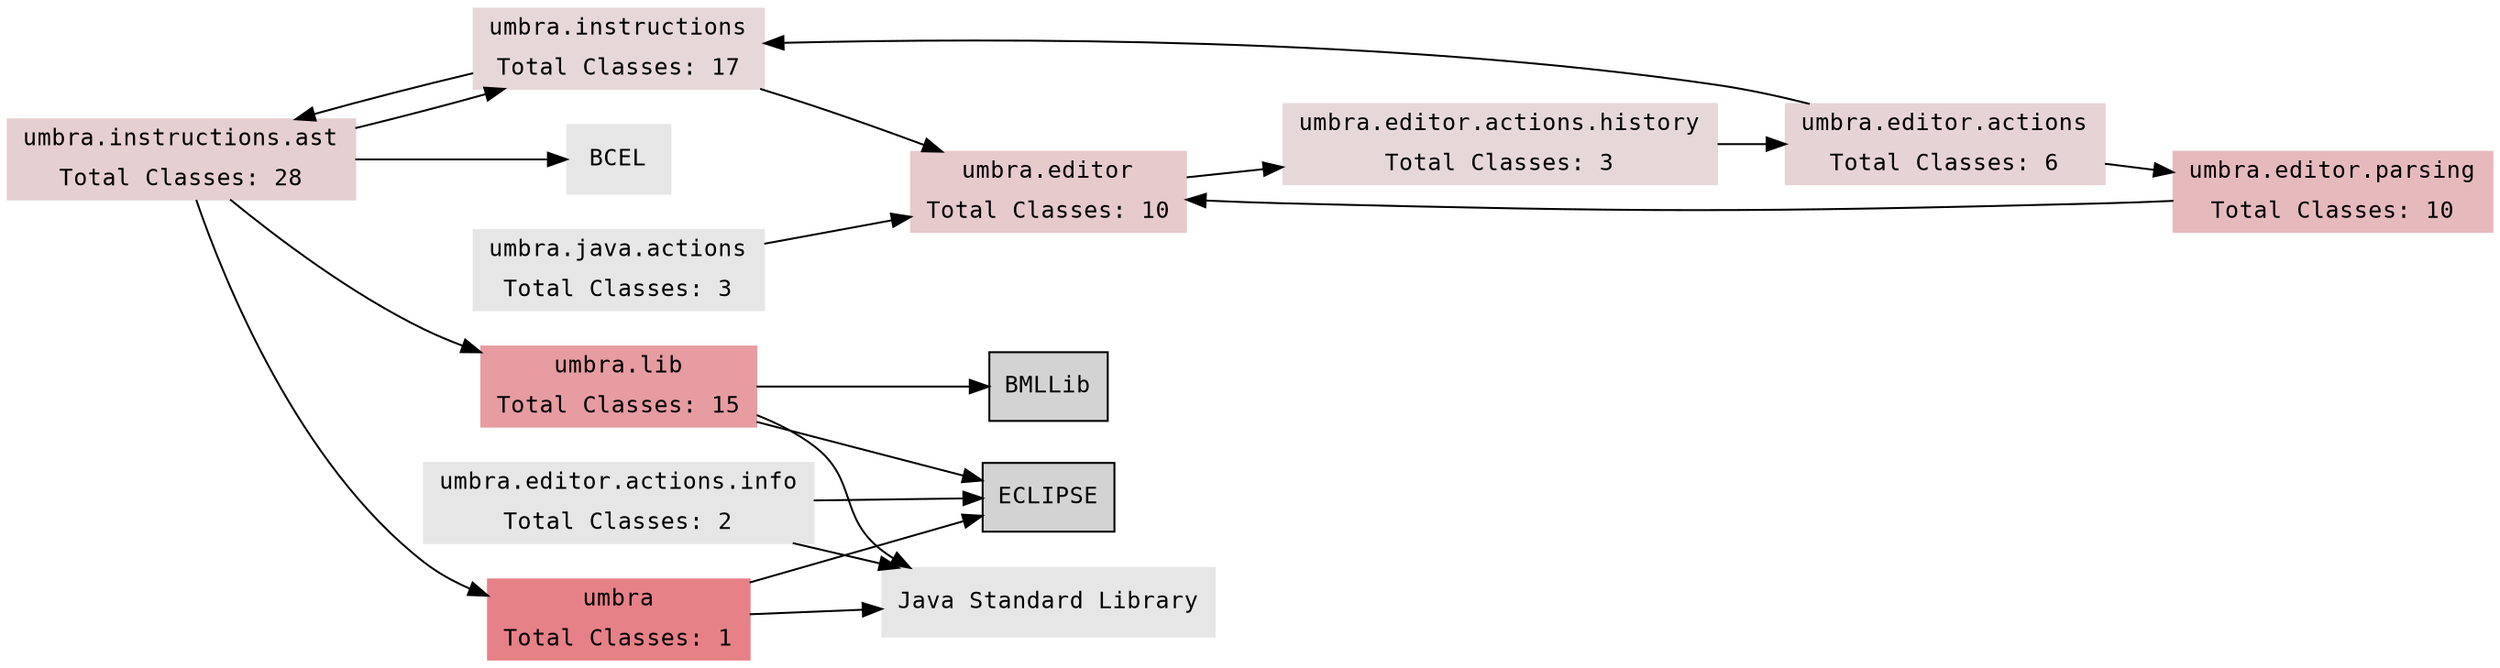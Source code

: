digraph g {
	graph [rankdir=LR];
	node [fontsize=12, fontname=Courier, shape=ellipse];
	BMLLib [shape=record, label=BMLLib, style=filled];
	"Java Standard Library" [shape=record, label="Java Standard Library", style=filled, color=".99 0.0 .9"];
	BCEL [shape=record, label=BCEL, style=filled, color=".99 0.0 .9"];
	ECLIPSE [shape=record, label=ECLIPSE, style=filled];
	umbra [shape=record, label="umbra | Total Classes: 1", style=filled, color=".99 0.44 .9"];
	"umbra.editor" [shape=record, label="umbra.editor | Total Classes: 10", style=filled, color=".99 0.12 .9"];
	"umbra.editor.actions" [shape=record, label="umbra.editor.actions | Total Classes: 6", style=filled, color=".99 0.08 .9"];
	"umbra.editor.actions.history" [shape=record, label="umbra.editor.actions.history | Total Classes: 3", style=filled, color=".99 0.06 .9"];
	"umbra.editor.parsing" [shape=record, label="umbra.editor.parsing | Total Classes: 10", style=filled, color=".99 0.19 .9"];
	"umbra.instructions" [shape=record, label="umbra.instructions | Total Classes: 17", style=filled, color=".99 0.06 .9"];
	"umbra.lib" [shape=record, label="umbra.lib | Total Classes: 15", style=filled, color=".99 0.32 .9"];
	"umbra.editor.actions.info" [shape=record, label="umbra.editor.actions.info | Total Classes: 2", style=filled, color=".99 0 .9"];
	"umbra.instructions.ast" [shape=record, label="umbra.instructions.ast | Total Classes: 28", style=filled, color=".99 0.1 .9"];
	"umbra.java.actions" [shape=record, label="umbra.java.actions | Total Classes: 3", style=filled, color=".99 0 .9"];
	umbra -> "Java Standard Library";
	umbra -> ECLIPSE;
	"umbra.editor" -> "umbra.editor.actions.history";
	"umbra.editor.actions" -> "umbra.editor.parsing";
	"umbra.editor.actions" -> "umbra.instructions";
	"umbra.editor.actions.history" -> "umbra.editor.actions";
	"umbra.editor.actions.info" -> "Java Standard Library";
	"umbra.editor.actions.info" -> ECLIPSE;
	"umbra.editor.parsing" -> "umbra.editor";
	"umbra.instructions" -> "umbra.editor";
	"umbra.instructions" -> "umbra.instructions.ast";
	"umbra.instructions.ast" -> BCEL;
	"umbra.instructions.ast" -> umbra;
	"umbra.instructions.ast" -> "umbra.instructions";
	"umbra.instructions.ast" -> "umbra.lib";
	"umbra.java.actions" -> "umbra.editor";
	"umbra.lib" -> BMLLib;
	"umbra.lib" -> "Java Standard Library";
	"umbra.lib" -> ECLIPSE;
}
